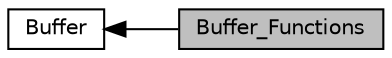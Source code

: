digraph "Buffer_Functions"
{
  edge [fontname="Helvetica",fontsize="10",labelfontname="Helvetica",labelfontsize="10"];
  node [fontname="Helvetica",fontsize="10",shape=record];
  rankdir=LR;
  Node0 [label="Buffer_Functions",height=0.2,width=0.4,color="black", fillcolor="grey75", style="filled", fontcolor="black"];
  Node1 [label="Buffer",height=0.2,width=0.4,color="black", fillcolor="white", style="filled",URL="$group__buffer.html"];
  Node1->Node0 [shape=plaintext, dir="back", style="solid"];
}
